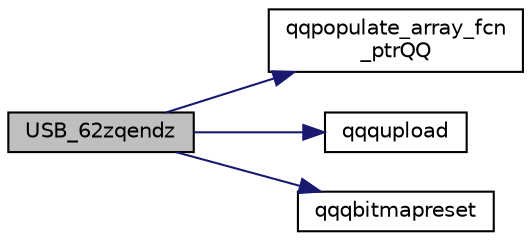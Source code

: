 digraph "USB_62zqendz"
{
  edge [fontname="Helvetica",fontsize="10",labelfontname="Helvetica",labelfontsize="10"];
  node [fontname="Helvetica",fontsize="10",shape=record];
  rankdir="LR";
  Node1883 [label="USB_62zqendz",height=0.2,width=0.4,color="black", fillcolor="grey75", style="filled", fontcolor="black"];
  Node1883 -> Node1884 [color="midnightblue",fontsize="10",style="solid",fontname="Helvetica"];
  Node1884 [label="qqpopulate_array_fcn\l_ptrQQ",height=0.2,width=0.4,color="black", fillcolor="white", style="filled",URL="$inszt___u_s_b_8c.html#a4ad6fa1bb94fc1c3ac2dc30925106081"];
  Node1883 -> Node1885 [color="midnightblue",fontsize="10",style="solid",fontname="Helvetica"];
  Node1885 [label="qqqupload",height=0.2,width=0.4,color="black", fillcolor="white", style="filled",URL="$inszt___u_s_b_8c.html#a109761d7f84a96b5606e507bace276b5"];
  Node1883 -> Node1886 [color="midnightblue",fontsize="10",style="solid",fontname="Helvetica"];
  Node1886 [label="qqqbitmapreset",height=0.2,width=0.4,color="black", fillcolor="white", style="filled",URL="$inszt___u_s_b_8c.html#a5688fceaed93ba591e78ee15ccb0187f"];
}
